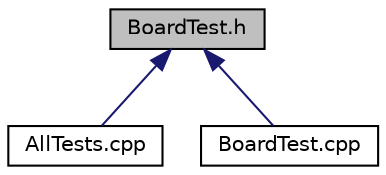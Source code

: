 digraph "BoardTest.h"
{
  edge [fontname="Helvetica",fontsize="10",labelfontname="Helvetica",labelfontsize="10"];
  node [fontname="Helvetica",fontsize="10",shape=record];
  Node1 [label="BoardTest.h",height=0.2,width=0.4,color="black", fillcolor="grey75", style="filled", fontcolor="black"];
  Node1 -> Node2 [dir="back",color="midnightblue",fontsize="10",style="solid"];
  Node2 [label="AllTests.cpp",height=0.2,width=0.4,color="black", fillcolor="white", style="filled",URL="$AllTests_8cpp.html"];
  Node1 -> Node3 [dir="back",color="midnightblue",fontsize="10",style="solid"];
  Node3 [label="BoardTest.cpp",height=0.2,width=0.4,color="black", fillcolor="white", style="filled",URL="$BoardTest_8cpp.html"];
}
